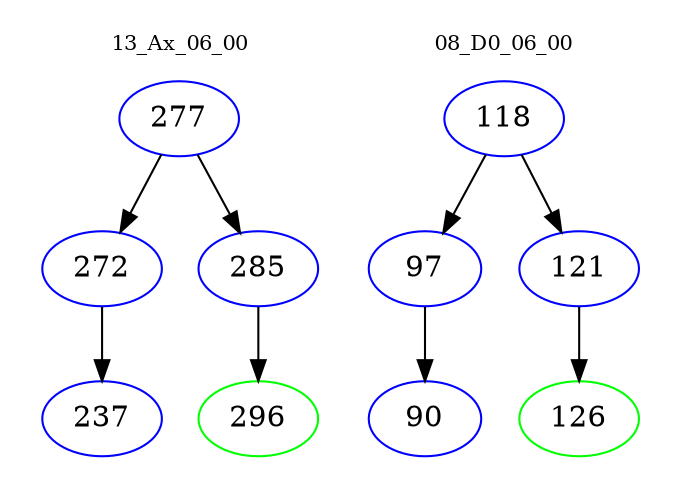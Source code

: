 digraph{
subgraph cluster_0 {
color = white
label = "13_Ax_06_00";
fontsize=10;
T0_277 [label="277", color="blue"]
T0_277 -> T0_272 [color="black"]
T0_272 [label="272", color="blue"]
T0_272 -> T0_237 [color="black"]
T0_237 [label="237", color="blue"]
T0_277 -> T0_285 [color="black"]
T0_285 [label="285", color="blue"]
T0_285 -> T0_296 [color="black"]
T0_296 [label="296", color="green"]
}
subgraph cluster_1 {
color = white
label = "08_D0_06_00";
fontsize=10;
T1_118 [label="118", color="blue"]
T1_118 -> T1_97 [color="black"]
T1_97 [label="97", color="blue"]
T1_97 -> T1_90 [color="black"]
T1_90 [label="90", color="blue"]
T1_118 -> T1_121 [color="black"]
T1_121 [label="121", color="blue"]
T1_121 -> T1_126 [color="black"]
T1_126 [label="126", color="green"]
}
}
